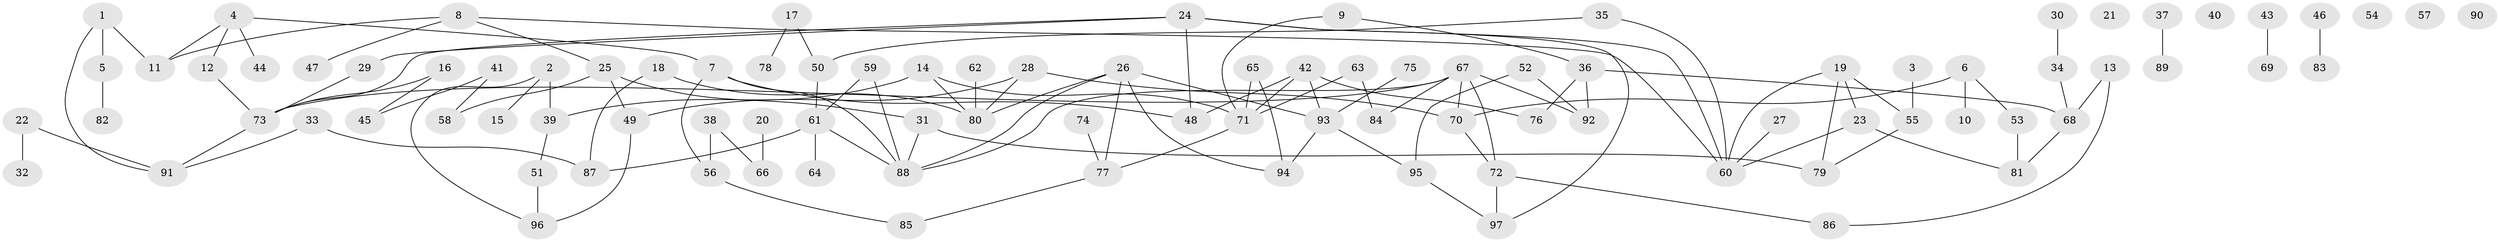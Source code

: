 // Generated by graph-tools (version 1.1) at 2025/25/03/09/25 03:25:17]
// undirected, 97 vertices, 122 edges
graph export_dot {
graph [start="1"]
  node [color=gray90,style=filled];
  1;
  2;
  3;
  4;
  5;
  6;
  7;
  8;
  9;
  10;
  11;
  12;
  13;
  14;
  15;
  16;
  17;
  18;
  19;
  20;
  21;
  22;
  23;
  24;
  25;
  26;
  27;
  28;
  29;
  30;
  31;
  32;
  33;
  34;
  35;
  36;
  37;
  38;
  39;
  40;
  41;
  42;
  43;
  44;
  45;
  46;
  47;
  48;
  49;
  50;
  51;
  52;
  53;
  54;
  55;
  56;
  57;
  58;
  59;
  60;
  61;
  62;
  63;
  64;
  65;
  66;
  67;
  68;
  69;
  70;
  71;
  72;
  73;
  74;
  75;
  76;
  77;
  78;
  79;
  80;
  81;
  82;
  83;
  84;
  85;
  86;
  87;
  88;
  89;
  90;
  91;
  92;
  93;
  94;
  95;
  96;
  97;
  1 -- 5;
  1 -- 11;
  1 -- 91;
  2 -- 15;
  2 -- 39;
  2 -- 96;
  3 -- 55;
  4 -- 7;
  4 -- 11;
  4 -- 12;
  4 -- 44;
  5 -- 82;
  6 -- 10;
  6 -- 53;
  6 -- 70;
  7 -- 48;
  7 -- 56;
  7 -- 88;
  8 -- 11;
  8 -- 25;
  8 -- 47;
  8 -- 60;
  9 -- 36;
  9 -- 71;
  12 -- 73;
  13 -- 68;
  13 -- 86;
  14 -- 39;
  14 -- 71;
  14 -- 80;
  16 -- 45;
  16 -- 73;
  17 -- 50;
  17 -- 78;
  18 -- 80;
  18 -- 87;
  19 -- 23;
  19 -- 55;
  19 -- 60;
  19 -- 79;
  20 -- 66;
  22 -- 32;
  22 -- 91;
  23 -- 60;
  23 -- 81;
  24 -- 29;
  24 -- 48;
  24 -- 60;
  24 -- 73;
  24 -- 97;
  25 -- 31;
  25 -- 49;
  25 -- 58;
  26 -- 77;
  26 -- 80;
  26 -- 88;
  26 -- 93;
  26 -- 94;
  27 -- 60;
  28 -- 49;
  28 -- 70;
  28 -- 80;
  29 -- 73;
  30 -- 34;
  31 -- 79;
  31 -- 88;
  33 -- 87;
  33 -- 91;
  34 -- 68;
  35 -- 50;
  35 -- 60;
  36 -- 68;
  36 -- 76;
  36 -- 92;
  37 -- 89;
  38 -- 56;
  38 -- 66;
  39 -- 51;
  41 -- 45;
  41 -- 58;
  42 -- 48;
  42 -- 71;
  42 -- 76;
  42 -- 93;
  43 -- 69;
  46 -- 83;
  49 -- 96;
  50 -- 61;
  51 -- 96;
  52 -- 92;
  52 -- 95;
  53 -- 81;
  55 -- 79;
  56 -- 85;
  59 -- 61;
  59 -- 88;
  61 -- 64;
  61 -- 87;
  61 -- 88;
  62 -- 80;
  63 -- 71;
  63 -- 84;
  65 -- 71;
  65 -- 94;
  67 -- 70;
  67 -- 72;
  67 -- 73;
  67 -- 84;
  67 -- 88;
  67 -- 92;
  68 -- 81;
  70 -- 72;
  71 -- 77;
  72 -- 86;
  72 -- 97;
  73 -- 91;
  74 -- 77;
  75 -- 93;
  77 -- 85;
  93 -- 94;
  93 -- 95;
  95 -- 97;
}
